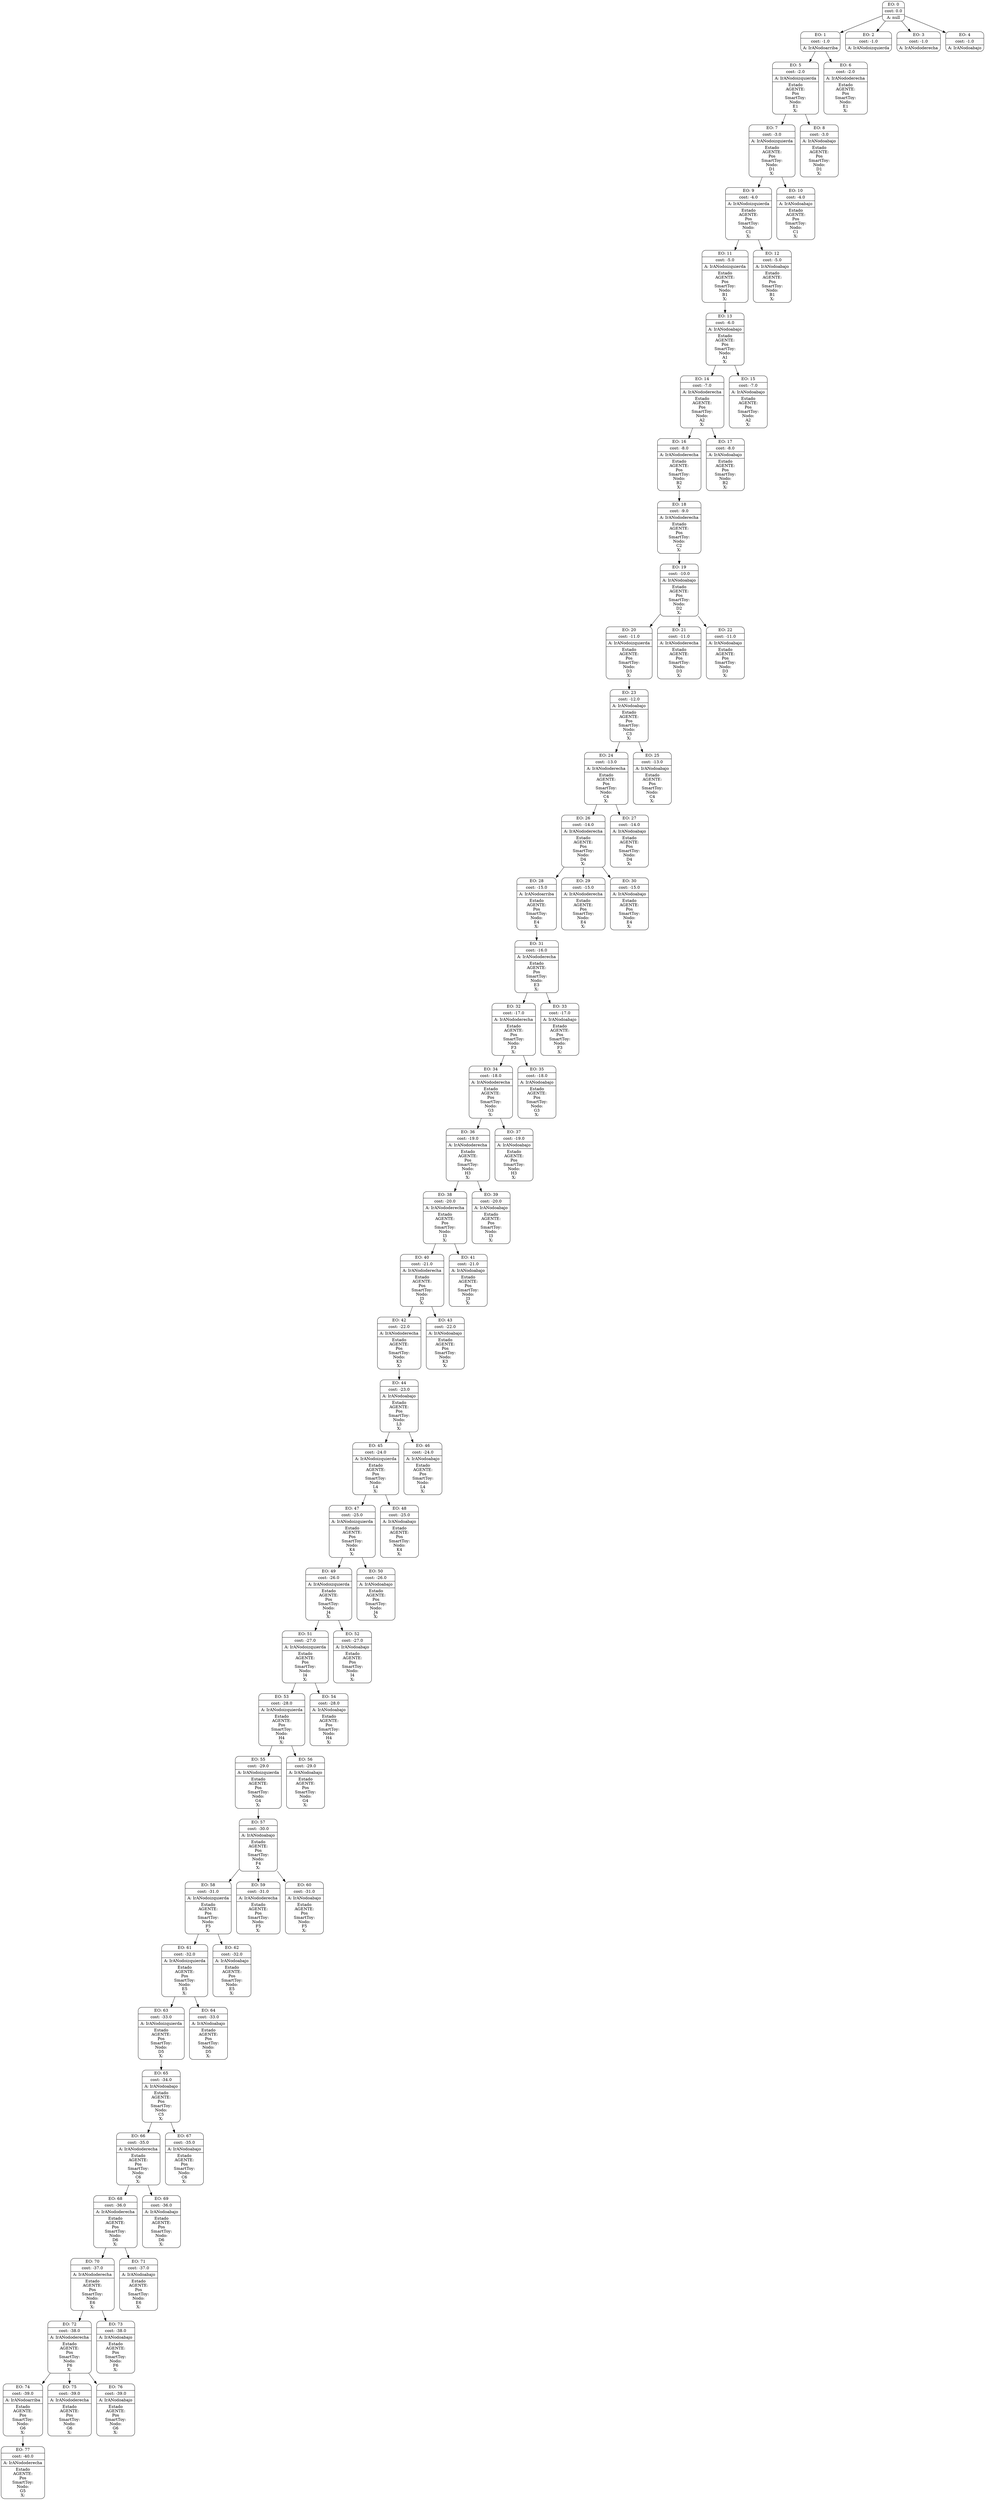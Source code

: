 digraph g {
node [shape = Mrecord];
nodo0[label="{EO: 0|cost: 0.0|A: null}"]
nodo1[label="{EO: 1|cost: -1.0|A: IrANodoarriba
}"]
nodo5[label="{EO: 5|cost: -2.0|A: IrANodoizquierda
|Estado\nAGENTE:\n
Pos\nSmartToy:\nNodo:\nE1\nX:\n

}"]
nodo7[label="{EO: 7|cost: -3.0|A: IrANodoizquierda
|Estado\nAGENTE:\n
Pos\nSmartToy:\nNodo:\nD1\nX:\n

}"]
nodo9[label="{EO: 9|cost: -4.0|A: IrANodoizquierda
|Estado\nAGENTE:\n
Pos\nSmartToy:\nNodo:\nC1\nX:\n

}"]
nodo11[label="{EO: 11|cost: -5.0|A: IrANodoizquierda
|Estado\nAGENTE:\n
Pos\nSmartToy:\nNodo:\nB1\nX:\n

}"]
nodo13[label="{EO: 13|cost: -6.0|A: IrANodoabajo
|Estado\nAGENTE:\n
Pos\nSmartToy:\nNodo:\nA1\nX:\n

}"]
nodo14[label="{EO: 14|cost: -7.0|A: IrANododerecha
|Estado\nAGENTE:\n
Pos\nSmartToy:\nNodo:\nA2\nX:\n

}"]
nodo16[label="{EO: 16|cost: -8.0|A: IrANododerecha
|Estado\nAGENTE:\n
Pos\nSmartToy:\nNodo:\nB2\nX:\n

}"]
nodo18[label="{EO: 18|cost: -9.0|A: IrANododerecha
|Estado\nAGENTE:\n
Pos\nSmartToy:\nNodo:\nC2\nX:\n

}"]
nodo19[label="{EO: 19|cost: -10.0|A: IrANodoabajo
|Estado\nAGENTE:\n
Pos\nSmartToy:\nNodo:\nD2\nX:\n

}"]
nodo20[label="{EO: 20|cost: -11.0|A: IrANodoizquierda
|Estado\nAGENTE:\n
Pos\nSmartToy:\nNodo:\nD3\nX:\n

}"]
nodo23[label="{EO: 23|cost: -12.0|A: IrANodoabajo
|Estado\nAGENTE:\n
Pos\nSmartToy:\nNodo:\nC3\nX:\n

}"]
nodo24[label="{EO: 24|cost: -13.0|A: IrANododerecha
|Estado\nAGENTE:\n
Pos\nSmartToy:\nNodo:\nC4\nX:\n

}"]
nodo26[label="{EO: 26|cost: -14.0|A: IrANododerecha
|Estado\nAGENTE:\n
Pos\nSmartToy:\nNodo:\nD4\nX:\n

}"]
nodo28[label="{EO: 28|cost: -15.0|A: IrANodoarriba
|Estado\nAGENTE:\n
Pos\nSmartToy:\nNodo:\nE4\nX:\n

}"]
nodo31[label="{EO: 31|cost: -16.0|A: IrANododerecha
|Estado\nAGENTE:\n
Pos\nSmartToy:\nNodo:\nE3\nX:\n

}"]
nodo32[label="{EO: 32|cost: -17.0|A: IrANododerecha
|Estado\nAGENTE:\n
Pos\nSmartToy:\nNodo:\nF3\nX:\n

}"]
nodo34[label="{EO: 34|cost: -18.0|A: IrANododerecha
|Estado\nAGENTE:\n
Pos\nSmartToy:\nNodo:\nG3\nX:\n

}"]
nodo36[label="{EO: 36|cost: -19.0|A: IrANododerecha
|Estado\nAGENTE:\n
Pos\nSmartToy:\nNodo:\nH3\nX:\n

}"]
nodo38[label="{EO: 38|cost: -20.0|A: IrANododerecha
|Estado\nAGENTE:\n
Pos\nSmartToy:\nNodo:\nI3\nX:\n

}"]
nodo40[label="{EO: 40|cost: -21.0|A: IrANododerecha
|Estado\nAGENTE:\n
Pos\nSmartToy:\nNodo:\nJ3\nX:\n

}"]
nodo42[label="{EO: 42|cost: -22.0|A: IrANododerecha
|Estado\nAGENTE:\n
Pos\nSmartToy:\nNodo:\nK3\nX:\n

}"]
nodo44[label="{EO: 44|cost: -23.0|A: IrANodoabajo
|Estado\nAGENTE:\n
Pos\nSmartToy:\nNodo:\nL3\nX:\n

}"]
nodo45[label="{EO: 45|cost: -24.0|A: IrANodoizquierda
|Estado\nAGENTE:\n
Pos\nSmartToy:\nNodo:\nL4\nX:\n

}"]
nodo47[label="{EO: 47|cost: -25.0|A: IrANodoizquierda
|Estado\nAGENTE:\n
Pos\nSmartToy:\nNodo:\nK4\nX:\n

}"]
nodo49[label="{EO: 49|cost: -26.0|A: IrANodoizquierda
|Estado\nAGENTE:\n
Pos\nSmartToy:\nNodo:\nJ4\nX:\n

}"]
nodo51[label="{EO: 51|cost: -27.0|A: IrANodoizquierda
|Estado\nAGENTE:\n
Pos\nSmartToy:\nNodo:\nI4\nX:\n

}"]
nodo53[label="{EO: 53|cost: -28.0|A: IrANodoizquierda
|Estado\nAGENTE:\n
Pos\nSmartToy:\nNodo:\nH4\nX:\n

}"]
nodo55[label="{EO: 55|cost: -29.0|A: IrANodoizquierda
|Estado\nAGENTE:\n
Pos\nSmartToy:\nNodo:\nG4\nX:\n

}"]
nodo57[label="{EO: 57|cost: -30.0|A: IrANodoabajo
|Estado\nAGENTE:\n
Pos\nSmartToy:\nNodo:\nF4\nX:\n

}"]
nodo58[label="{EO: 58|cost: -31.0|A: IrANodoizquierda
|Estado\nAGENTE:\n
Pos\nSmartToy:\nNodo:\nF5\nX:\n

}"]
nodo61[label="{EO: 61|cost: -32.0|A: IrANodoizquierda
|Estado\nAGENTE:\n
Pos\nSmartToy:\nNodo:\nE5\nX:\n

}"]
nodo63[label="{EO: 63|cost: -33.0|A: IrANodoizquierda
|Estado\nAGENTE:\n
Pos\nSmartToy:\nNodo:\nD5\nX:\n

}"]
nodo65[label="{EO: 65|cost: -34.0|A: IrANodoabajo
|Estado\nAGENTE:\n
Pos\nSmartToy:\nNodo:\nC5\nX:\n

}"]
nodo66[label="{EO: 66|cost: -35.0|A: IrANododerecha
|Estado\nAGENTE:\n
Pos\nSmartToy:\nNodo:\nC6\nX:\n

}"]
nodo68[label="{EO: 68|cost: -36.0|A: IrANododerecha
|Estado\nAGENTE:\n
Pos\nSmartToy:\nNodo:\nD6\nX:\n

}"]
nodo70[label="{EO: 70|cost: -37.0|A: IrANododerecha
|Estado\nAGENTE:\n
Pos\nSmartToy:\nNodo:\nE6\nX:\n

}"]
nodo72[label="{EO: 72|cost: -38.0|A: IrANododerecha
|Estado\nAGENTE:\n
Pos\nSmartToy:\nNodo:\nF6\nX:\n

}"]
nodo74[label="{EO: 74|cost: -39.0|A: IrANodoarriba
|Estado\nAGENTE:\n
Pos\nSmartToy:\nNodo:\nG6\nX:\n

}"]
nodo77[label="{EO: 77|cost: -40.0|A: IrANododerecha
|Estado\nAGENTE:\n
Pos\nSmartToy:\nNodo:\nG5\nX:\n

}"]

nodo74 -> nodo77;

nodo72 -> nodo74;
nodo75[label="{EO: 75|cost: -39.0|A: IrANododerecha
|Estado\nAGENTE:\n
Pos\nSmartToy:\nNodo:\nG6\nX:\n

}"]

nodo72 -> nodo75;
nodo76[label="{EO: 76|cost: -39.0|A: IrANodoabajo
|Estado\nAGENTE:\n
Pos\nSmartToy:\nNodo:\nG6\nX:\n

}"]

nodo72 -> nodo76;

nodo70 -> nodo72;
nodo73[label="{EO: 73|cost: -38.0|A: IrANodoabajo
|Estado\nAGENTE:\n
Pos\nSmartToy:\nNodo:\nF6\nX:\n

}"]

nodo70 -> nodo73;

nodo68 -> nodo70;
nodo71[label="{EO: 71|cost: -37.0|A: IrANodoabajo
|Estado\nAGENTE:\n
Pos\nSmartToy:\nNodo:\nE6\nX:\n

}"]

nodo68 -> nodo71;

nodo66 -> nodo68;
nodo69[label="{EO: 69|cost: -36.0|A: IrANodoabajo
|Estado\nAGENTE:\n
Pos\nSmartToy:\nNodo:\nD6\nX:\n

}"]

nodo66 -> nodo69;

nodo65 -> nodo66;
nodo67[label="{EO: 67|cost: -35.0|A: IrANodoabajo
|Estado\nAGENTE:\n
Pos\nSmartToy:\nNodo:\nC6\nX:\n

}"]

nodo65 -> nodo67;

nodo63 -> nodo65;

nodo61 -> nodo63;
nodo64[label="{EO: 64|cost: -33.0|A: IrANodoabajo
|Estado\nAGENTE:\n
Pos\nSmartToy:\nNodo:\nD5\nX:\n

}"]

nodo61 -> nodo64;

nodo58 -> nodo61;
nodo62[label="{EO: 62|cost: -32.0|A: IrANodoabajo
|Estado\nAGENTE:\n
Pos\nSmartToy:\nNodo:\nE5\nX:\n

}"]

nodo58 -> nodo62;

nodo57 -> nodo58;
nodo59[label="{EO: 59|cost: -31.0|A: IrANododerecha
|Estado\nAGENTE:\n
Pos\nSmartToy:\nNodo:\nF5\nX:\n

}"]

nodo57 -> nodo59;
nodo60[label="{EO: 60|cost: -31.0|A: IrANodoabajo
|Estado\nAGENTE:\n
Pos\nSmartToy:\nNodo:\nF5\nX:\n

}"]

nodo57 -> nodo60;

nodo55 -> nodo57;

nodo53 -> nodo55;
nodo56[label="{EO: 56|cost: -29.0|A: IrANodoabajo
|Estado\nAGENTE:\n
Pos\nSmartToy:\nNodo:\nG4\nX:\n

}"]

nodo53 -> nodo56;

nodo51 -> nodo53;
nodo54[label="{EO: 54|cost: -28.0|A: IrANodoabajo
|Estado\nAGENTE:\n
Pos\nSmartToy:\nNodo:\nH4\nX:\n

}"]

nodo51 -> nodo54;

nodo49 -> nodo51;
nodo52[label="{EO: 52|cost: -27.0|A: IrANodoabajo
|Estado\nAGENTE:\n
Pos\nSmartToy:\nNodo:\nI4\nX:\n

}"]

nodo49 -> nodo52;

nodo47 -> nodo49;
nodo50[label="{EO: 50|cost: -26.0|A: IrANodoabajo
|Estado\nAGENTE:\n
Pos\nSmartToy:\nNodo:\nJ4\nX:\n

}"]

nodo47 -> nodo50;

nodo45 -> nodo47;
nodo48[label="{EO: 48|cost: -25.0|A: IrANodoabajo
|Estado\nAGENTE:\n
Pos\nSmartToy:\nNodo:\nK4\nX:\n

}"]

nodo45 -> nodo48;

nodo44 -> nodo45;
nodo46[label="{EO: 46|cost: -24.0|A: IrANodoabajo
|Estado\nAGENTE:\n
Pos\nSmartToy:\nNodo:\nL4\nX:\n

}"]

nodo44 -> nodo46;

nodo42 -> nodo44;

nodo40 -> nodo42;
nodo43[label="{EO: 43|cost: -22.0|A: IrANodoabajo
|Estado\nAGENTE:\n
Pos\nSmartToy:\nNodo:\nK3\nX:\n

}"]

nodo40 -> nodo43;

nodo38 -> nodo40;
nodo41[label="{EO: 41|cost: -21.0|A: IrANodoabajo
|Estado\nAGENTE:\n
Pos\nSmartToy:\nNodo:\nJ3\nX:\n

}"]

nodo38 -> nodo41;

nodo36 -> nodo38;
nodo39[label="{EO: 39|cost: -20.0|A: IrANodoabajo
|Estado\nAGENTE:\n
Pos\nSmartToy:\nNodo:\nI3\nX:\n

}"]

nodo36 -> nodo39;

nodo34 -> nodo36;
nodo37[label="{EO: 37|cost: -19.0|A: IrANodoabajo
|Estado\nAGENTE:\n
Pos\nSmartToy:\nNodo:\nH3\nX:\n

}"]

nodo34 -> nodo37;

nodo32 -> nodo34;
nodo35[label="{EO: 35|cost: -18.0|A: IrANodoabajo
|Estado\nAGENTE:\n
Pos\nSmartToy:\nNodo:\nG3\nX:\n

}"]

nodo32 -> nodo35;

nodo31 -> nodo32;
nodo33[label="{EO: 33|cost: -17.0|A: IrANodoabajo
|Estado\nAGENTE:\n
Pos\nSmartToy:\nNodo:\nF3\nX:\n

}"]

nodo31 -> nodo33;

nodo28 -> nodo31;

nodo26 -> nodo28;
nodo29[label="{EO: 29|cost: -15.0|A: IrANododerecha
|Estado\nAGENTE:\n
Pos\nSmartToy:\nNodo:\nE4\nX:\n

}"]

nodo26 -> nodo29;
nodo30[label="{EO: 30|cost: -15.0|A: IrANodoabajo
|Estado\nAGENTE:\n
Pos\nSmartToy:\nNodo:\nE4\nX:\n

}"]

nodo26 -> nodo30;

nodo24 -> nodo26;
nodo27[label="{EO: 27|cost: -14.0|A: IrANodoabajo
|Estado\nAGENTE:\n
Pos\nSmartToy:\nNodo:\nD4\nX:\n

}"]

nodo24 -> nodo27;

nodo23 -> nodo24;
nodo25[label="{EO: 25|cost: -13.0|A: IrANodoabajo
|Estado\nAGENTE:\n
Pos\nSmartToy:\nNodo:\nC4\nX:\n

}"]

nodo23 -> nodo25;

nodo20 -> nodo23;

nodo19 -> nodo20;
nodo21[label="{EO: 21|cost: -11.0|A: IrANododerecha
|Estado\nAGENTE:\n
Pos\nSmartToy:\nNodo:\nD3\nX:\n

}"]

nodo19 -> nodo21;
nodo22[label="{EO: 22|cost: -11.0|A: IrANodoabajo
|Estado\nAGENTE:\n
Pos\nSmartToy:\nNodo:\nD3\nX:\n

}"]

nodo19 -> nodo22;

nodo18 -> nodo19;

nodo16 -> nodo18;

nodo14 -> nodo16;
nodo17[label="{EO: 17|cost: -8.0|A: IrANodoabajo
|Estado\nAGENTE:\n
Pos\nSmartToy:\nNodo:\nB2\nX:\n

}"]

nodo14 -> nodo17;

nodo13 -> nodo14;
nodo15[label="{EO: 15|cost: -7.0|A: IrANodoabajo
|Estado\nAGENTE:\n
Pos\nSmartToy:\nNodo:\nA2\nX:\n

}"]

nodo13 -> nodo15;

nodo11 -> nodo13;

nodo9 -> nodo11;
nodo12[label="{EO: 12|cost: -5.0|A: IrANodoabajo
|Estado\nAGENTE:\n
Pos\nSmartToy:\nNodo:\nB1\nX:\n

}"]

nodo9 -> nodo12;

nodo7 -> nodo9;
nodo10[label="{EO: 10|cost: -4.0|A: IrANodoabajo
|Estado\nAGENTE:\n
Pos\nSmartToy:\nNodo:\nC1\nX:\n

}"]

nodo7 -> nodo10;

nodo5 -> nodo7;
nodo8[label="{EO: 8|cost: -3.0|A: IrANodoabajo
|Estado\nAGENTE:\n
Pos\nSmartToy:\nNodo:\nD1\nX:\n

}"]

nodo5 -> nodo8;

nodo1 -> nodo5;
nodo6[label="{EO: 6|cost: -2.0|A: IrANododerecha
|Estado\nAGENTE:\n
Pos\nSmartToy:\nNodo:\nE1\nX:\n

}"]

nodo1 -> nodo6;

nodo0 -> nodo1;
nodo2[label="{EO: 2|cost: -1.0|A: IrANodoizquierda
}"]

nodo0 -> nodo2;
nodo3[label="{EO: 3|cost: -1.0|A: IrANododerecha
}"]

nodo0 -> nodo3;
nodo4[label="{EO: 4|cost: -1.0|A: IrANodoabajo
}"]

nodo0 -> nodo4;


}